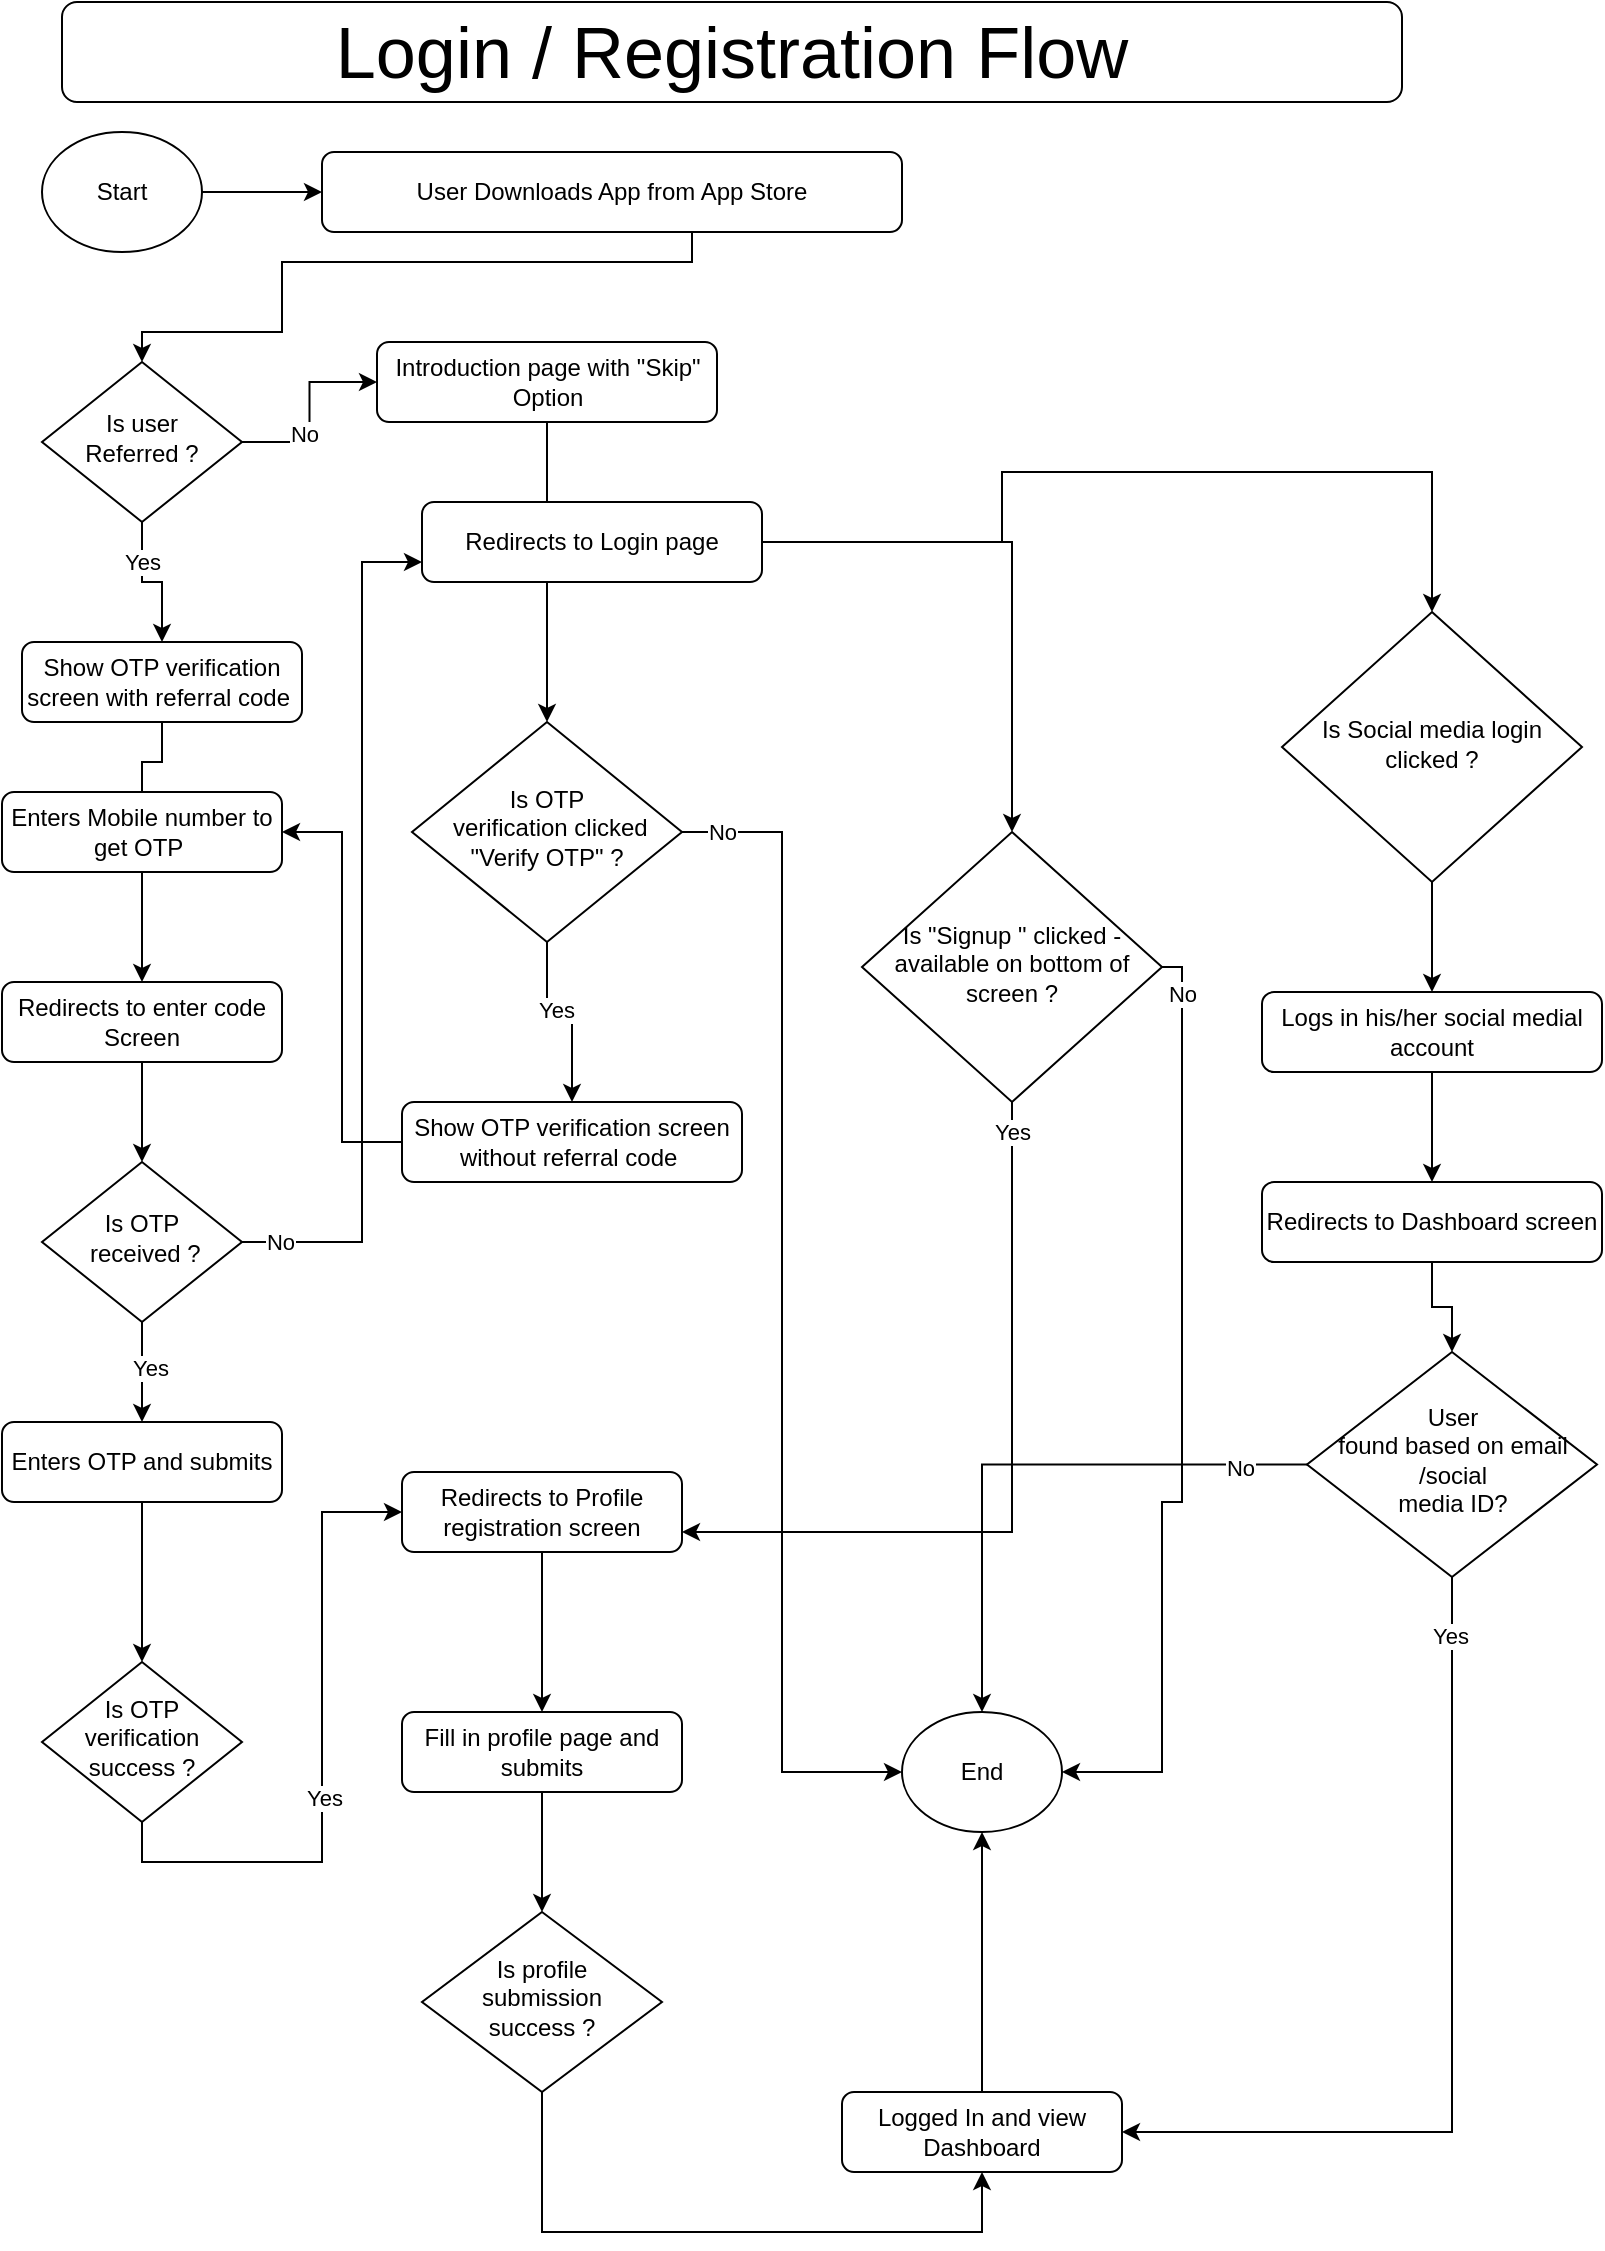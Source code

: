 <mxfile version="16.5.2" type="github">
  <diagram id="C5RBs43oDa-KdzZeNtuy" name="Page-1">
    <mxGraphModel dx="1258" dy="659" grid="1" gridSize="10" guides="1" tooltips="1" connect="1" arrows="1" fold="1" page="1" pageScale="1" pageWidth="827" pageHeight="1169" math="0" shadow="0">
      <root>
        <mxCell id="WIyWlLk6GJQsqaUBKTNV-0" />
        <mxCell id="WIyWlLk6GJQsqaUBKTNV-1" parent="WIyWlLk6GJQsqaUBKTNV-0" />
        <mxCell id="10UJsyIhFDWeAJKAxH0l-24" value="" style="edgeStyle=orthogonalEdgeStyle;rounded=0;orthogonalLoop=1;jettySize=auto;html=1;entryX=0.5;entryY=0;entryDx=0;entryDy=0;" parent="WIyWlLk6GJQsqaUBKTNV-1" source="WIyWlLk6GJQsqaUBKTNV-3" target="WIyWlLk6GJQsqaUBKTNV-6" edge="1">
          <mxGeometry relative="1" as="geometry">
            <Array as="points">
              <mxPoint x="365" y="150" />
              <mxPoint x="160" y="150" />
              <mxPoint x="160" y="185" />
            </Array>
          </mxGeometry>
        </mxCell>
        <mxCell id="WIyWlLk6GJQsqaUBKTNV-3" value="User Downloads App from App Store" style="rounded=1;whiteSpace=wrap;html=1;fontSize=12;glass=0;strokeWidth=1;shadow=0;" parent="WIyWlLk6GJQsqaUBKTNV-1" vertex="1">
          <mxGeometry x="180" y="95" width="290" height="40" as="geometry" />
        </mxCell>
        <mxCell id="10UJsyIhFDWeAJKAxH0l-13" value="" style="edgeStyle=orthogonalEdgeStyle;rounded=0;orthogonalLoop=1;jettySize=auto;html=1;" parent="WIyWlLk6GJQsqaUBKTNV-1" source="WIyWlLk6GJQsqaUBKTNV-6" target="10UJsyIhFDWeAJKAxH0l-1" edge="1">
          <mxGeometry relative="1" as="geometry" />
        </mxCell>
        <mxCell id="10UJsyIhFDWeAJKAxH0l-25" value="Yes" style="edgeLabel;html=1;align=center;verticalAlign=middle;resizable=0;points=[];" parent="10UJsyIhFDWeAJKAxH0l-13" vertex="1" connectable="0">
          <mxGeometry x="-0.425" relative="1" as="geometry">
            <mxPoint as="offset" />
          </mxGeometry>
        </mxCell>
        <mxCell id="10UJsyIhFDWeAJKAxH0l-23" value="" style="edgeStyle=orthogonalEdgeStyle;rounded=0;orthogonalLoop=1;jettySize=auto;html=1;" parent="WIyWlLk6GJQsqaUBKTNV-1" source="WIyWlLk6GJQsqaUBKTNV-6" target="WIyWlLk6GJQsqaUBKTNV-7" edge="1">
          <mxGeometry relative="1" as="geometry" />
        </mxCell>
        <mxCell id="10UJsyIhFDWeAJKAxH0l-26" value="No" style="edgeLabel;html=1;align=center;verticalAlign=middle;resizable=0;points=[];" parent="10UJsyIhFDWeAJKAxH0l-23" vertex="1" connectable="0">
          <mxGeometry x="-0.2" y="3" relative="1" as="geometry">
            <mxPoint y="1" as="offset" />
          </mxGeometry>
        </mxCell>
        <mxCell id="WIyWlLk6GJQsqaUBKTNV-6" value="Is user&lt;br&gt;Referred ?" style="rhombus;whiteSpace=wrap;html=1;shadow=0;fontFamily=Helvetica;fontSize=12;align=center;strokeWidth=1;spacing=6;spacingTop=-4;" parent="WIyWlLk6GJQsqaUBKTNV-1" vertex="1">
          <mxGeometry x="40" y="200" width="100" height="80" as="geometry" />
        </mxCell>
        <mxCell id="10UJsyIhFDWeAJKAxH0l-31" value="" style="edgeStyle=orthogonalEdgeStyle;rounded=0;orthogonalLoop=1;jettySize=auto;html=1;" parent="WIyWlLk6GJQsqaUBKTNV-1" source="WIyWlLk6GJQsqaUBKTNV-7" target="10UJsyIhFDWeAJKAxH0l-28" edge="1">
          <mxGeometry relative="1" as="geometry" />
        </mxCell>
        <mxCell id="WIyWlLk6GJQsqaUBKTNV-7" value="Introduction page with &quot;Skip&quot; Option" style="rounded=1;whiteSpace=wrap;html=1;fontSize=12;glass=0;strokeWidth=1;shadow=0;" parent="WIyWlLk6GJQsqaUBKTNV-1" vertex="1">
          <mxGeometry x="207.5" y="190" width="170" height="40" as="geometry" />
        </mxCell>
        <mxCell id="10UJsyIhFDWeAJKAxH0l-21" value="" style="edgeStyle=orthogonalEdgeStyle;rounded=0;orthogonalLoop=1;jettySize=auto;html=1;" parent="WIyWlLk6GJQsqaUBKTNV-1" source="10UJsyIhFDWeAJKAxH0l-0" target="WIyWlLk6GJQsqaUBKTNV-3" edge="1">
          <mxGeometry relative="1" as="geometry" />
        </mxCell>
        <mxCell id="10UJsyIhFDWeAJKAxH0l-0" value="Start" style="ellipse;whiteSpace=wrap;html=1;" parent="WIyWlLk6GJQsqaUBKTNV-1" vertex="1">
          <mxGeometry x="40" y="85" width="80" height="60" as="geometry" />
        </mxCell>
        <mxCell id="10UJsyIhFDWeAJKAxH0l-14" value="" style="edgeStyle=orthogonalEdgeStyle;rounded=0;orthogonalLoop=1;jettySize=auto;html=1;startArrow=none;" parent="WIyWlLk6GJQsqaUBKTNV-1" source="10UJsyIhFDWeAJKAxH0l-2" target="10UJsyIhFDWeAJKAxH0l-3" edge="1">
          <mxGeometry relative="1" as="geometry" />
        </mxCell>
        <mxCell id="10UJsyIhFDWeAJKAxH0l-1" value="Show OTP verification screen with referral code&amp;nbsp;" style="rounded=1;whiteSpace=wrap;html=1;" parent="WIyWlLk6GJQsqaUBKTNV-1" vertex="1">
          <mxGeometry x="30" y="340" width="140" height="40" as="geometry" />
        </mxCell>
        <mxCell id="10UJsyIhFDWeAJKAxH0l-12" value="" style="edgeStyle=orthogonalEdgeStyle;rounded=0;orthogonalLoop=1;jettySize=auto;html=1;" parent="WIyWlLk6GJQsqaUBKTNV-1" source="10UJsyIhFDWeAJKAxH0l-3" target="10UJsyIhFDWeAJKAxH0l-5" edge="1">
          <mxGeometry relative="1" as="geometry" />
        </mxCell>
        <mxCell id="10UJsyIhFDWeAJKAxH0l-3" value="Redirects to enter code Screen" style="rounded=1;whiteSpace=wrap;html=1;" parent="WIyWlLk6GJQsqaUBKTNV-1" vertex="1">
          <mxGeometry x="20" y="510" width="140" height="40" as="geometry" />
        </mxCell>
        <mxCell id="10UJsyIhFDWeAJKAxH0l-15" value="" style="edgeStyle=orthogonalEdgeStyle;rounded=0;orthogonalLoop=1;jettySize=auto;html=1;" parent="WIyWlLk6GJQsqaUBKTNV-1" source="10UJsyIhFDWeAJKAxH0l-5" target="10UJsyIhFDWeAJKAxH0l-6" edge="1">
          <mxGeometry relative="1" as="geometry" />
        </mxCell>
        <mxCell id="10UJsyIhFDWeAJKAxH0l-35" value="Yes" style="edgeLabel;html=1;align=center;verticalAlign=middle;resizable=0;points=[];" parent="10UJsyIhFDWeAJKAxH0l-15" vertex="1" connectable="0">
          <mxGeometry x="-0.102" y="4" relative="1" as="geometry">
            <mxPoint as="offset" />
          </mxGeometry>
        </mxCell>
        <mxCell id="nSUzCbqfbbwSevExE0pk-0" style="edgeStyle=orthogonalEdgeStyle;rounded=0;orthogonalLoop=1;jettySize=auto;html=1;entryX=0;entryY=0.75;entryDx=0;entryDy=0;" edge="1" parent="WIyWlLk6GJQsqaUBKTNV-1" source="10UJsyIhFDWeAJKAxH0l-5" target="10UJsyIhFDWeAJKAxH0l-27">
          <mxGeometry relative="1" as="geometry">
            <Array as="points">
              <mxPoint x="200" y="640" />
              <mxPoint x="200" y="300" />
            </Array>
          </mxGeometry>
        </mxCell>
        <mxCell id="nSUzCbqfbbwSevExE0pk-2" value="No" style="edgeLabel;html=1;align=center;verticalAlign=middle;resizable=0;points=[];" vertex="1" connectable="0" parent="nSUzCbqfbbwSevExE0pk-0">
          <mxGeometry x="-0.912" relative="1" as="geometry">
            <mxPoint as="offset" />
          </mxGeometry>
        </mxCell>
        <mxCell id="10UJsyIhFDWeAJKAxH0l-5" value="Is OTP&lt;br&gt;&amp;nbsp;received ?" style="rhombus;whiteSpace=wrap;html=1;shadow=0;fontFamily=Helvetica;fontSize=12;align=center;strokeWidth=1;spacing=6;spacingTop=-4;" parent="WIyWlLk6GJQsqaUBKTNV-1" vertex="1">
          <mxGeometry x="40" y="600" width="100" height="80" as="geometry" />
        </mxCell>
        <mxCell id="10UJsyIhFDWeAJKAxH0l-16" value="" style="edgeStyle=orthogonalEdgeStyle;rounded=0;orthogonalLoop=1;jettySize=auto;html=1;" parent="WIyWlLk6GJQsqaUBKTNV-1" source="10UJsyIhFDWeAJKAxH0l-6" target="10UJsyIhFDWeAJKAxH0l-7" edge="1">
          <mxGeometry relative="1" as="geometry" />
        </mxCell>
        <mxCell id="10UJsyIhFDWeAJKAxH0l-6" value="Enters OTP and submits" style="rounded=1;whiteSpace=wrap;html=1;" parent="WIyWlLk6GJQsqaUBKTNV-1" vertex="1">
          <mxGeometry x="20" y="730" width="140" height="40" as="geometry" />
        </mxCell>
        <mxCell id="10UJsyIhFDWeAJKAxH0l-17" style="edgeStyle=orthogonalEdgeStyle;rounded=0;orthogonalLoop=1;jettySize=auto;html=1;entryX=0;entryY=0.5;entryDx=0;entryDy=0;exitX=0.5;exitY=1;exitDx=0;exitDy=0;" parent="WIyWlLk6GJQsqaUBKTNV-1" source="10UJsyIhFDWeAJKAxH0l-7" target="10UJsyIhFDWeAJKAxH0l-8" edge="1">
          <mxGeometry relative="1" as="geometry" />
        </mxCell>
        <mxCell id="10UJsyIhFDWeAJKAxH0l-36" value="Yes" style="edgeLabel;html=1;align=center;verticalAlign=middle;resizable=0;points=[];" parent="10UJsyIhFDWeAJKAxH0l-17" vertex="1" connectable="0">
          <mxGeometry x="-0.124" y="-1" relative="1" as="geometry">
            <mxPoint as="offset" />
          </mxGeometry>
        </mxCell>
        <mxCell id="10UJsyIhFDWeAJKAxH0l-7" value="Is OTP verification success ?" style="rhombus;whiteSpace=wrap;html=1;shadow=0;fontFamily=Helvetica;fontSize=12;align=center;strokeWidth=1;spacing=6;spacingTop=-4;" parent="WIyWlLk6GJQsqaUBKTNV-1" vertex="1">
          <mxGeometry x="40" y="850" width="100" height="80" as="geometry" />
        </mxCell>
        <mxCell id="10UJsyIhFDWeAJKAxH0l-18" value="" style="edgeStyle=orthogonalEdgeStyle;rounded=0;orthogonalLoop=1;jettySize=auto;html=1;" parent="WIyWlLk6GJQsqaUBKTNV-1" source="10UJsyIhFDWeAJKAxH0l-8" target="10UJsyIhFDWeAJKAxH0l-9" edge="1">
          <mxGeometry relative="1" as="geometry" />
        </mxCell>
        <mxCell id="10UJsyIhFDWeAJKAxH0l-8" value="Redirects to Profile registration screen" style="rounded=1;whiteSpace=wrap;html=1;" parent="WIyWlLk6GJQsqaUBKTNV-1" vertex="1">
          <mxGeometry x="220" y="755" width="140" height="40" as="geometry" />
        </mxCell>
        <mxCell id="10UJsyIhFDWeAJKAxH0l-19" value="" style="edgeStyle=orthogonalEdgeStyle;rounded=0;orthogonalLoop=1;jettySize=auto;html=1;" parent="WIyWlLk6GJQsqaUBKTNV-1" source="10UJsyIhFDWeAJKAxH0l-9" target="10UJsyIhFDWeAJKAxH0l-10" edge="1">
          <mxGeometry relative="1" as="geometry" />
        </mxCell>
        <mxCell id="10UJsyIhFDWeAJKAxH0l-9" value="Fill in profile page and submits" style="rounded=1;whiteSpace=wrap;html=1;" parent="WIyWlLk6GJQsqaUBKTNV-1" vertex="1">
          <mxGeometry x="220" y="875" width="140" height="40" as="geometry" />
        </mxCell>
        <mxCell id="10UJsyIhFDWeAJKAxH0l-20" value="" style="edgeStyle=orthogonalEdgeStyle;rounded=0;orthogonalLoop=1;jettySize=auto;html=1;" parent="WIyWlLk6GJQsqaUBKTNV-1" source="10UJsyIhFDWeAJKAxH0l-10" target="10UJsyIhFDWeAJKAxH0l-11" edge="1">
          <mxGeometry relative="1" as="geometry">
            <Array as="points">
              <mxPoint x="290" y="1135" />
            </Array>
          </mxGeometry>
        </mxCell>
        <mxCell id="10UJsyIhFDWeAJKAxH0l-10" value="Is profile &lt;br&gt;submission &lt;br&gt;success ?" style="rhombus;whiteSpace=wrap;html=1;shadow=0;fontFamily=Helvetica;fontSize=12;align=center;strokeWidth=1;spacing=6;spacingTop=-4;" parent="WIyWlLk6GJQsqaUBKTNV-1" vertex="1">
          <mxGeometry x="230" y="975" width="120" height="90" as="geometry" />
        </mxCell>
        <mxCell id="10UJsyIhFDWeAJKAxH0l-33" value="" style="edgeStyle=orthogonalEdgeStyle;rounded=0;orthogonalLoop=1;jettySize=auto;html=1;" parent="WIyWlLk6GJQsqaUBKTNV-1" source="10UJsyIhFDWeAJKAxH0l-11" target="10UJsyIhFDWeAJKAxH0l-22" edge="1">
          <mxGeometry relative="1" as="geometry" />
        </mxCell>
        <mxCell id="10UJsyIhFDWeAJKAxH0l-11" value="Logged In and view Dashboard" style="rounded=1;whiteSpace=wrap;html=1;" parent="WIyWlLk6GJQsqaUBKTNV-1" vertex="1">
          <mxGeometry x="440" y="1065" width="140" height="40" as="geometry" />
        </mxCell>
        <mxCell id="10UJsyIhFDWeAJKAxH0l-22" value="End" style="ellipse;whiteSpace=wrap;html=1;" parent="WIyWlLk6GJQsqaUBKTNV-1" vertex="1">
          <mxGeometry x="470" y="875" width="80" height="60" as="geometry" />
        </mxCell>
        <mxCell id="10UJsyIhFDWeAJKAxH0l-42" style="edgeStyle=orthogonalEdgeStyle;rounded=0;orthogonalLoop=1;jettySize=auto;html=1;entryX=0.5;entryY=0;entryDx=0;entryDy=0;" parent="WIyWlLk6GJQsqaUBKTNV-1" source="10UJsyIhFDWeAJKAxH0l-27" target="10UJsyIhFDWeAJKAxH0l-40" edge="1">
          <mxGeometry relative="1" as="geometry" />
        </mxCell>
        <mxCell id="10UJsyIhFDWeAJKAxH0l-50" style="edgeStyle=orthogonalEdgeStyle;rounded=0;orthogonalLoop=1;jettySize=auto;html=1;entryX=0.5;entryY=0;entryDx=0;entryDy=0;exitX=1;exitY=0.5;exitDx=0;exitDy=0;" parent="WIyWlLk6GJQsqaUBKTNV-1" source="10UJsyIhFDWeAJKAxH0l-27" target="10UJsyIhFDWeAJKAxH0l-49" edge="1">
          <mxGeometry relative="1" as="geometry">
            <Array as="points">
              <mxPoint x="520" y="290" />
              <mxPoint x="520" y="255" />
              <mxPoint x="735" y="255" />
            </Array>
          </mxGeometry>
        </mxCell>
        <mxCell id="10UJsyIhFDWeAJKAxH0l-27" value="Redirects to Login page" style="rounded=1;whiteSpace=wrap;html=1;fontSize=12;glass=0;strokeWidth=1;shadow=0;" parent="WIyWlLk6GJQsqaUBKTNV-1" vertex="1">
          <mxGeometry x="230" y="270" width="170" height="40" as="geometry" />
        </mxCell>
        <mxCell id="10UJsyIhFDWeAJKAxH0l-32" value="" style="edgeStyle=orthogonalEdgeStyle;rounded=0;orthogonalLoop=1;jettySize=auto;html=1;" parent="WIyWlLk6GJQsqaUBKTNV-1" source="10UJsyIhFDWeAJKAxH0l-28" target="10UJsyIhFDWeAJKAxH0l-29" edge="1">
          <mxGeometry relative="1" as="geometry" />
        </mxCell>
        <mxCell id="10UJsyIhFDWeAJKAxH0l-34" value="Yes" style="edgeLabel;html=1;align=center;verticalAlign=middle;resizable=0;points=[];" parent="10UJsyIhFDWeAJKAxH0l-32" vertex="1" connectable="0">
          <mxGeometry x="-0.28" y="4" relative="1" as="geometry">
            <mxPoint as="offset" />
          </mxGeometry>
        </mxCell>
        <mxCell id="10UJsyIhFDWeAJKAxH0l-44" style="edgeStyle=orthogonalEdgeStyle;rounded=0;orthogonalLoop=1;jettySize=auto;html=1;" parent="WIyWlLk6GJQsqaUBKTNV-1" source="10UJsyIhFDWeAJKAxH0l-28" target="10UJsyIhFDWeAJKAxH0l-22" edge="1">
          <mxGeometry relative="1" as="geometry">
            <Array as="points">
              <mxPoint x="410" y="435" />
              <mxPoint x="410" y="905" />
            </Array>
          </mxGeometry>
        </mxCell>
        <mxCell id="10UJsyIhFDWeAJKAxH0l-45" value="No" style="edgeLabel;html=1;align=center;verticalAlign=middle;resizable=0;points=[];" parent="10UJsyIhFDWeAJKAxH0l-44" vertex="1" connectable="0">
          <mxGeometry x="-0.232" y="2" relative="1" as="geometry">
            <mxPoint x="-32" y="-173" as="offset" />
          </mxGeometry>
        </mxCell>
        <mxCell id="10UJsyIhFDWeAJKAxH0l-28" value="Is OTP&lt;br&gt;&amp;nbsp;verification clicked &lt;br&gt;&quot;Verify OTP&quot; ?" style="rhombus;whiteSpace=wrap;html=1;shadow=0;fontFamily=Helvetica;fontSize=12;align=center;strokeWidth=1;spacing=6;spacingTop=-4;" parent="WIyWlLk6GJQsqaUBKTNV-1" vertex="1">
          <mxGeometry x="225" y="380" width="135" height="110" as="geometry" />
        </mxCell>
        <mxCell id="10UJsyIhFDWeAJKAxH0l-30" style="edgeStyle=orthogonalEdgeStyle;rounded=0;orthogonalLoop=1;jettySize=auto;html=1;entryX=1;entryY=0.5;entryDx=0;entryDy=0;" parent="WIyWlLk6GJQsqaUBKTNV-1" source="10UJsyIhFDWeAJKAxH0l-29" target="10UJsyIhFDWeAJKAxH0l-2" edge="1">
          <mxGeometry relative="1" as="geometry" />
        </mxCell>
        <mxCell id="10UJsyIhFDWeAJKAxH0l-29" value="Show OTP verification screen without referral code&amp;nbsp;" style="rounded=1;whiteSpace=wrap;html=1;" parent="WIyWlLk6GJQsqaUBKTNV-1" vertex="1">
          <mxGeometry x="220" y="570" width="170" height="40" as="geometry" />
        </mxCell>
        <mxCell id="10UJsyIhFDWeAJKAxH0l-41" style="edgeStyle=orthogonalEdgeStyle;rounded=0;orthogonalLoop=1;jettySize=auto;html=1;entryX=1;entryY=0.75;entryDx=0;entryDy=0;exitX=0.5;exitY=1;exitDx=0;exitDy=0;" parent="WIyWlLk6GJQsqaUBKTNV-1" source="10UJsyIhFDWeAJKAxH0l-40" target="10UJsyIhFDWeAJKAxH0l-8" edge="1">
          <mxGeometry relative="1" as="geometry" />
        </mxCell>
        <mxCell id="10UJsyIhFDWeAJKAxH0l-46" value="Yes" style="edgeLabel;html=1;align=center;verticalAlign=middle;resizable=0;points=[];" parent="10UJsyIhFDWeAJKAxH0l-41" vertex="1" connectable="0">
          <mxGeometry x="-0.696" y="4" relative="1" as="geometry">
            <mxPoint x="-4" y="-43" as="offset" />
          </mxGeometry>
        </mxCell>
        <mxCell id="10UJsyIhFDWeAJKAxH0l-47" style="edgeStyle=orthogonalEdgeStyle;rounded=0;orthogonalLoop=1;jettySize=auto;html=1;entryX=1;entryY=0.5;entryDx=0;entryDy=0;" parent="WIyWlLk6GJQsqaUBKTNV-1" source="10UJsyIhFDWeAJKAxH0l-40" target="10UJsyIhFDWeAJKAxH0l-22" edge="1">
          <mxGeometry relative="1" as="geometry">
            <mxPoint x="660" y="655" as="targetPoint" />
            <Array as="points">
              <mxPoint x="610" y="503" />
              <mxPoint x="610" y="770" />
              <mxPoint x="600" y="770" />
              <mxPoint x="600" y="905" />
            </Array>
          </mxGeometry>
        </mxCell>
        <mxCell id="10UJsyIhFDWeAJKAxH0l-48" value="No" style="edgeLabel;html=1;align=center;verticalAlign=middle;resizable=0;points=[];" parent="10UJsyIhFDWeAJKAxH0l-47" vertex="1" connectable="0">
          <mxGeometry x="-0.326" y="4" relative="1" as="geometry">
            <mxPoint x="-4" y="-136" as="offset" />
          </mxGeometry>
        </mxCell>
        <mxCell id="10UJsyIhFDWeAJKAxH0l-40" value="Is &quot;Signup &quot; clicked - available on bottom of screen ?" style="rhombus;whiteSpace=wrap;html=1;shadow=0;fontFamily=Helvetica;fontSize=12;align=center;strokeWidth=1;spacing=6;spacingTop=-4;" parent="WIyWlLk6GJQsqaUBKTNV-1" vertex="1">
          <mxGeometry x="450" y="435" width="150" height="135" as="geometry" />
        </mxCell>
        <mxCell id="10UJsyIhFDWeAJKAxH0l-52" value="" style="edgeStyle=orthogonalEdgeStyle;rounded=0;orthogonalLoop=1;jettySize=auto;html=1;" parent="WIyWlLk6GJQsqaUBKTNV-1" source="10UJsyIhFDWeAJKAxH0l-49" target="10UJsyIhFDWeAJKAxH0l-51" edge="1">
          <mxGeometry relative="1" as="geometry" />
        </mxCell>
        <mxCell id="10UJsyIhFDWeAJKAxH0l-49" value="Is Social media login clicked ?" style="rhombus;whiteSpace=wrap;html=1;shadow=0;fontFamily=Helvetica;fontSize=12;align=center;strokeWidth=1;spacing=6;spacingTop=-4;" parent="WIyWlLk6GJQsqaUBKTNV-1" vertex="1">
          <mxGeometry x="660" y="325" width="150" height="135" as="geometry" />
        </mxCell>
        <mxCell id="10UJsyIhFDWeAJKAxH0l-61" value="" style="edgeStyle=orthogonalEdgeStyle;rounded=0;orthogonalLoop=1;jettySize=auto;html=1;" parent="WIyWlLk6GJQsqaUBKTNV-1" source="10UJsyIhFDWeAJKAxH0l-51" target="10UJsyIhFDWeAJKAxH0l-53" edge="1">
          <mxGeometry relative="1" as="geometry" />
        </mxCell>
        <mxCell id="10UJsyIhFDWeAJKAxH0l-51" value="Logs in his/her social medial account" style="rounded=1;whiteSpace=wrap;html=1;" parent="WIyWlLk6GJQsqaUBKTNV-1" vertex="1">
          <mxGeometry x="650" y="515" width="170" height="40" as="geometry" />
        </mxCell>
        <mxCell id="10UJsyIhFDWeAJKAxH0l-62" value="" style="edgeStyle=orthogonalEdgeStyle;rounded=0;orthogonalLoop=1;jettySize=auto;html=1;" parent="WIyWlLk6GJQsqaUBKTNV-1" source="10UJsyIhFDWeAJKAxH0l-53" target="10UJsyIhFDWeAJKAxH0l-54" edge="1">
          <mxGeometry relative="1" as="geometry" />
        </mxCell>
        <mxCell id="10UJsyIhFDWeAJKAxH0l-53" value="Redirects to Dashboard screen" style="rounded=1;whiteSpace=wrap;html=1;" parent="WIyWlLk6GJQsqaUBKTNV-1" vertex="1">
          <mxGeometry x="650" y="610" width="170" height="40" as="geometry" />
        </mxCell>
        <mxCell id="10UJsyIhFDWeAJKAxH0l-57" style="edgeStyle=orthogonalEdgeStyle;rounded=0;orthogonalLoop=1;jettySize=auto;html=1;entryX=1;entryY=0.5;entryDx=0;entryDy=0;exitX=0.5;exitY=1;exitDx=0;exitDy=0;" parent="WIyWlLk6GJQsqaUBKTNV-1" source="10UJsyIhFDWeAJKAxH0l-54" target="10UJsyIhFDWeAJKAxH0l-11" edge="1">
          <mxGeometry relative="1" as="geometry">
            <mxPoint x="730" y="895" as="targetPoint" />
          </mxGeometry>
        </mxCell>
        <mxCell id="10UJsyIhFDWeAJKAxH0l-58" value="Yes" style="edgeLabel;html=1;align=center;verticalAlign=middle;resizable=0;points=[];" parent="10UJsyIhFDWeAJKAxH0l-57" vertex="1" connectable="0">
          <mxGeometry x="-0.866" y="-1" relative="1" as="geometry">
            <mxPoint as="offset" />
          </mxGeometry>
        </mxCell>
        <mxCell id="10UJsyIhFDWeAJKAxH0l-59" style="edgeStyle=orthogonalEdgeStyle;rounded=0;orthogonalLoop=1;jettySize=auto;html=1;" parent="WIyWlLk6GJQsqaUBKTNV-1" source="10UJsyIhFDWeAJKAxH0l-54" target="10UJsyIhFDWeAJKAxH0l-22" edge="1">
          <mxGeometry relative="1" as="geometry" />
        </mxCell>
        <mxCell id="10UJsyIhFDWeAJKAxH0l-60" value="No" style="edgeLabel;html=1;align=center;verticalAlign=middle;resizable=0;points=[];" parent="10UJsyIhFDWeAJKAxH0l-59" vertex="1" connectable="0">
          <mxGeometry x="-0.766" y="1" relative="1" as="geometry">
            <mxPoint as="offset" />
          </mxGeometry>
        </mxCell>
        <mxCell id="10UJsyIhFDWeAJKAxH0l-54" value="User&lt;br&gt;found based on email /social &lt;br&gt;media ID?" style="rhombus;whiteSpace=wrap;html=1;shadow=0;fontFamily=Helvetica;fontSize=12;align=center;strokeWidth=1;spacing=6;spacingTop=-4;" parent="WIyWlLk6GJQsqaUBKTNV-1" vertex="1">
          <mxGeometry x="672.5" y="695" width="145" height="112.5" as="geometry" />
        </mxCell>
        <mxCell id="10UJsyIhFDWeAJKAxH0l-63" value="&lt;font style=&quot;font-size: 36px&quot;&gt;Login / Registration Flow&lt;/font&gt;" style="rounded=1;whiteSpace=wrap;html=1;" parent="WIyWlLk6GJQsqaUBKTNV-1" vertex="1">
          <mxGeometry x="50" y="20" width="670" height="50" as="geometry" />
        </mxCell>
        <mxCell id="10UJsyIhFDWeAJKAxH0l-2" value="Enters Mobile number to get OTP&amp;nbsp;" style="rounded=1;whiteSpace=wrap;html=1;" parent="WIyWlLk6GJQsqaUBKTNV-1" vertex="1">
          <mxGeometry x="20" y="415" width="140" height="40" as="geometry" />
        </mxCell>
        <mxCell id="10UJsyIhFDWeAJKAxH0l-64" value="" style="edgeStyle=orthogonalEdgeStyle;rounded=0;orthogonalLoop=1;jettySize=auto;html=1;endArrow=none;" parent="WIyWlLk6GJQsqaUBKTNV-1" source="10UJsyIhFDWeAJKAxH0l-1" target="10UJsyIhFDWeAJKAxH0l-2" edge="1">
          <mxGeometry relative="1" as="geometry">
            <mxPoint x="120" y="385" as="sourcePoint" />
            <mxPoint x="50" y="475" as="targetPoint" />
          </mxGeometry>
        </mxCell>
      </root>
    </mxGraphModel>
  </diagram>
</mxfile>
